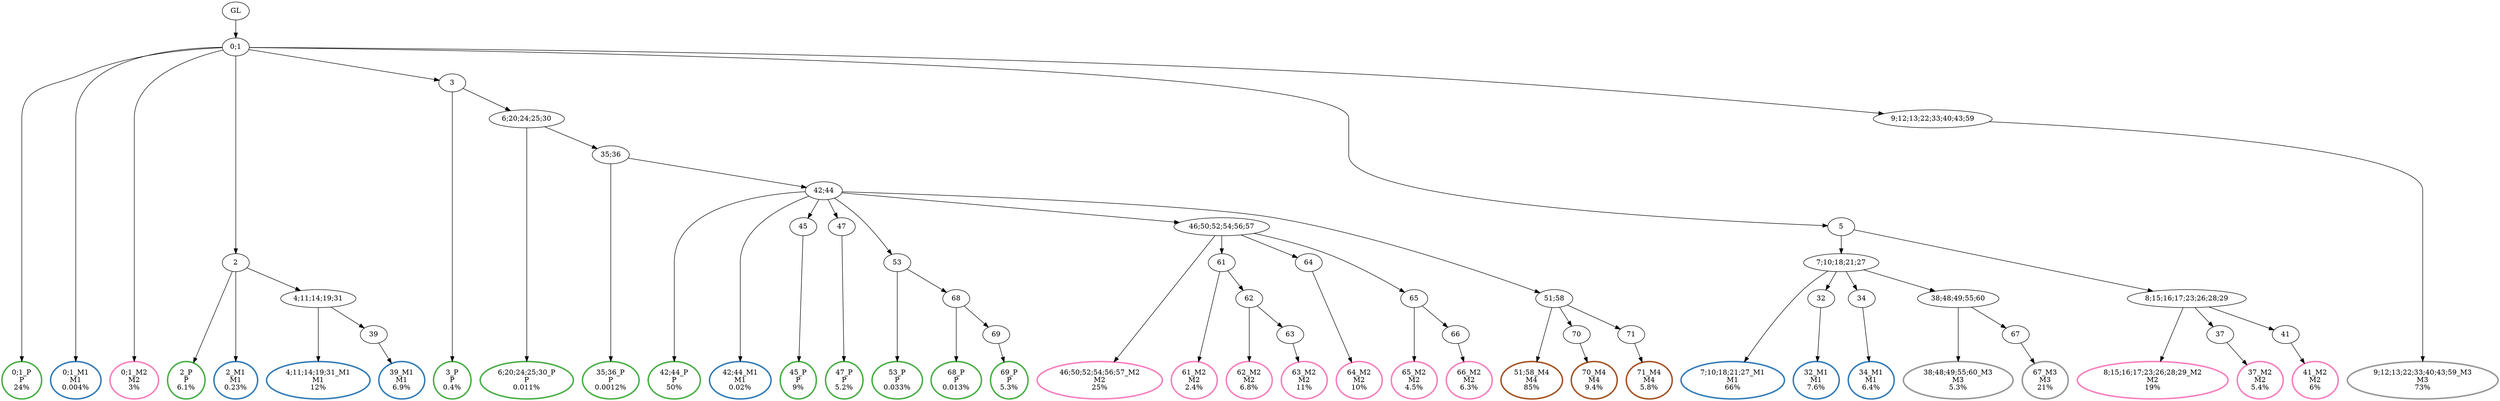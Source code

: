 digraph T {
	{
		rank=same
		67 [penwidth=3,colorscheme=set19,color=3,label="0;1_P\nP\n24%"]
		65 [penwidth=3,colorscheme=set19,color=3,label="2_P\nP\n6.1%"]
		63 [penwidth=3,colorscheme=set19,color=3,label="3_P\nP\n0.4%"]
		61 [penwidth=3,colorscheme=set19,color=3,label="6;20;24;25;30_P\nP\n0.011%"]
		59 [penwidth=3,colorscheme=set19,color=3,label="35;36_P\nP\n0.0012%"]
		57 [penwidth=3,colorscheme=set19,color=3,label="42;44_P\nP\n50%"]
		55 [penwidth=3,colorscheme=set19,color=3,label="45_P\nP\n9%"]
		53 [penwidth=3,colorscheme=set19,color=3,label="47_P\nP\n5.2%"]
		51 [penwidth=3,colorscheme=set19,color=3,label="53_P\nP\n0.033%"]
		49 [penwidth=3,colorscheme=set19,color=3,label="68_P\nP\n0.013%"]
		47 [penwidth=3,colorscheme=set19,color=3,label="69_P\nP\n5.3%"]
		46 [penwidth=3,colorscheme=set19,color=2,label="0;1_M1\nM1\n0.004%"]
		45 [penwidth=3,colorscheme=set19,color=2,label="2_M1\nM1\n0.23%"]
		43 [penwidth=3,colorscheme=set19,color=2,label="4;11;14;19;31_M1\nM1\n12%"]
		41 [penwidth=3,colorscheme=set19,color=2,label="39_M1\nM1\n6.9%"]
		40 [penwidth=3,colorscheme=set19,color=2,label="42;44_M1\nM1\n0.02%"]
		37 [penwidth=3,colorscheme=set19,color=2,label="7;10;18;21;27_M1\nM1\n66%"]
		35 [penwidth=3,colorscheme=set19,color=2,label="32_M1\nM1\n7.6%"]
		33 [penwidth=3,colorscheme=set19,color=2,label="34_M1\nM1\n6.4%"]
		32 [penwidth=3,colorscheme=set19,color=8,label="0;1_M2\nM2\n3%"]
		30 [penwidth=3,colorscheme=set19,color=8,label="46;50;52;54;56;57_M2\nM2\n25%"]
		28 [penwidth=3,colorscheme=set19,color=8,label="61_M2\nM2\n2.4%"]
		26 [penwidth=3,colorscheme=set19,color=8,label="62_M2\nM2\n6.8%"]
		24 [penwidth=3,colorscheme=set19,color=8,label="63_M2\nM2\n11%"]
		22 [penwidth=3,colorscheme=set19,color=8,label="64_M2\nM2\n10%"]
		20 [penwidth=3,colorscheme=set19,color=8,label="65_M2\nM2\n4.5%"]
		18 [penwidth=3,colorscheme=set19,color=8,label="66_M2\nM2\n6.3%"]
		16 [penwidth=3,colorscheme=set19,color=8,label="8;15;16;17;23;26;28;29_M2\nM2\n19%"]
		14 [penwidth=3,colorscheme=set19,color=8,label="37_M2\nM2\n5.4%"]
		12 [penwidth=3,colorscheme=set19,color=8,label="41_M2\nM2\n6%"]
		10 [penwidth=3,colorscheme=set19,color=9,label="38;48;49;55;60_M3\nM3\n5.3%"]
		8 [penwidth=3,colorscheme=set19,color=9,label="67_M3\nM3\n21%"]
		6 [penwidth=3,colorscheme=set19,color=9,label="9;12;13;22;33;40;43;59_M3\nM3\n73%"]
		4 [penwidth=3,colorscheme=set19,color=7,label="51;58_M4\nM4\n85%"]
		2 [penwidth=3,colorscheme=set19,color=7,label="70_M4\nM4\n9.4%"]
		0 [penwidth=3,colorscheme=set19,color=7,label="71_M4\nM4\n5.8%"]
	}
	69 [label="GL"]
	68 [label="0;1"]
	66 [label="2"]
	64 [label="3"]
	62 [label="6;20;24;25;30"]
	60 [label="35;36"]
	58 [label="42;44"]
	56 [label="45"]
	54 [label="47"]
	52 [label="53"]
	50 [label="68"]
	48 [label="69"]
	44 [label="4;11;14;19;31"]
	42 [label="39"]
	39 [label="5"]
	38 [label="7;10;18;21;27"]
	36 [label="32"]
	34 [label="34"]
	31 [label="46;50;52;54;56;57"]
	29 [label="61"]
	27 [label="62"]
	25 [label="63"]
	23 [label="64"]
	21 [label="65"]
	19 [label="66"]
	17 [label="8;15;16;17;23;26;28;29"]
	15 [label="37"]
	13 [label="41"]
	11 [label="38;48;49;55;60"]
	9 [label="67"]
	7 [label="9;12;13;22;33;40;43;59"]
	5 [label="51;58"]
	3 [label="70"]
	1 [label="71"]
	69 -> 68
	68 -> 67
	68 -> 66
	68 -> 64
	68 -> 46
	68 -> 39
	68 -> 32
	68 -> 7
	66 -> 65
	66 -> 45
	66 -> 44
	64 -> 63
	64 -> 62
	62 -> 61
	62 -> 60
	60 -> 59
	60 -> 58
	58 -> 57
	58 -> 56
	58 -> 54
	58 -> 52
	58 -> 40
	58 -> 31
	58 -> 5
	56 -> 55
	54 -> 53
	52 -> 51
	52 -> 50
	50 -> 49
	50 -> 48
	48 -> 47
	44 -> 43
	44 -> 42
	42 -> 41
	39 -> 38
	39 -> 17
	38 -> 37
	38 -> 36
	38 -> 34
	38 -> 11
	36 -> 35
	34 -> 33
	31 -> 30
	31 -> 29
	31 -> 23
	31 -> 21
	29 -> 28
	29 -> 27
	27 -> 26
	27 -> 25
	25 -> 24
	23 -> 22
	21 -> 20
	21 -> 19
	19 -> 18
	17 -> 16
	17 -> 15
	17 -> 13
	15 -> 14
	13 -> 12
	11 -> 10
	11 -> 9
	9 -> 8
	7 -> 6
	5 -> 4
	5 -> 3
	5 -> 1
	3 -> 2
	1 -> 0
}
